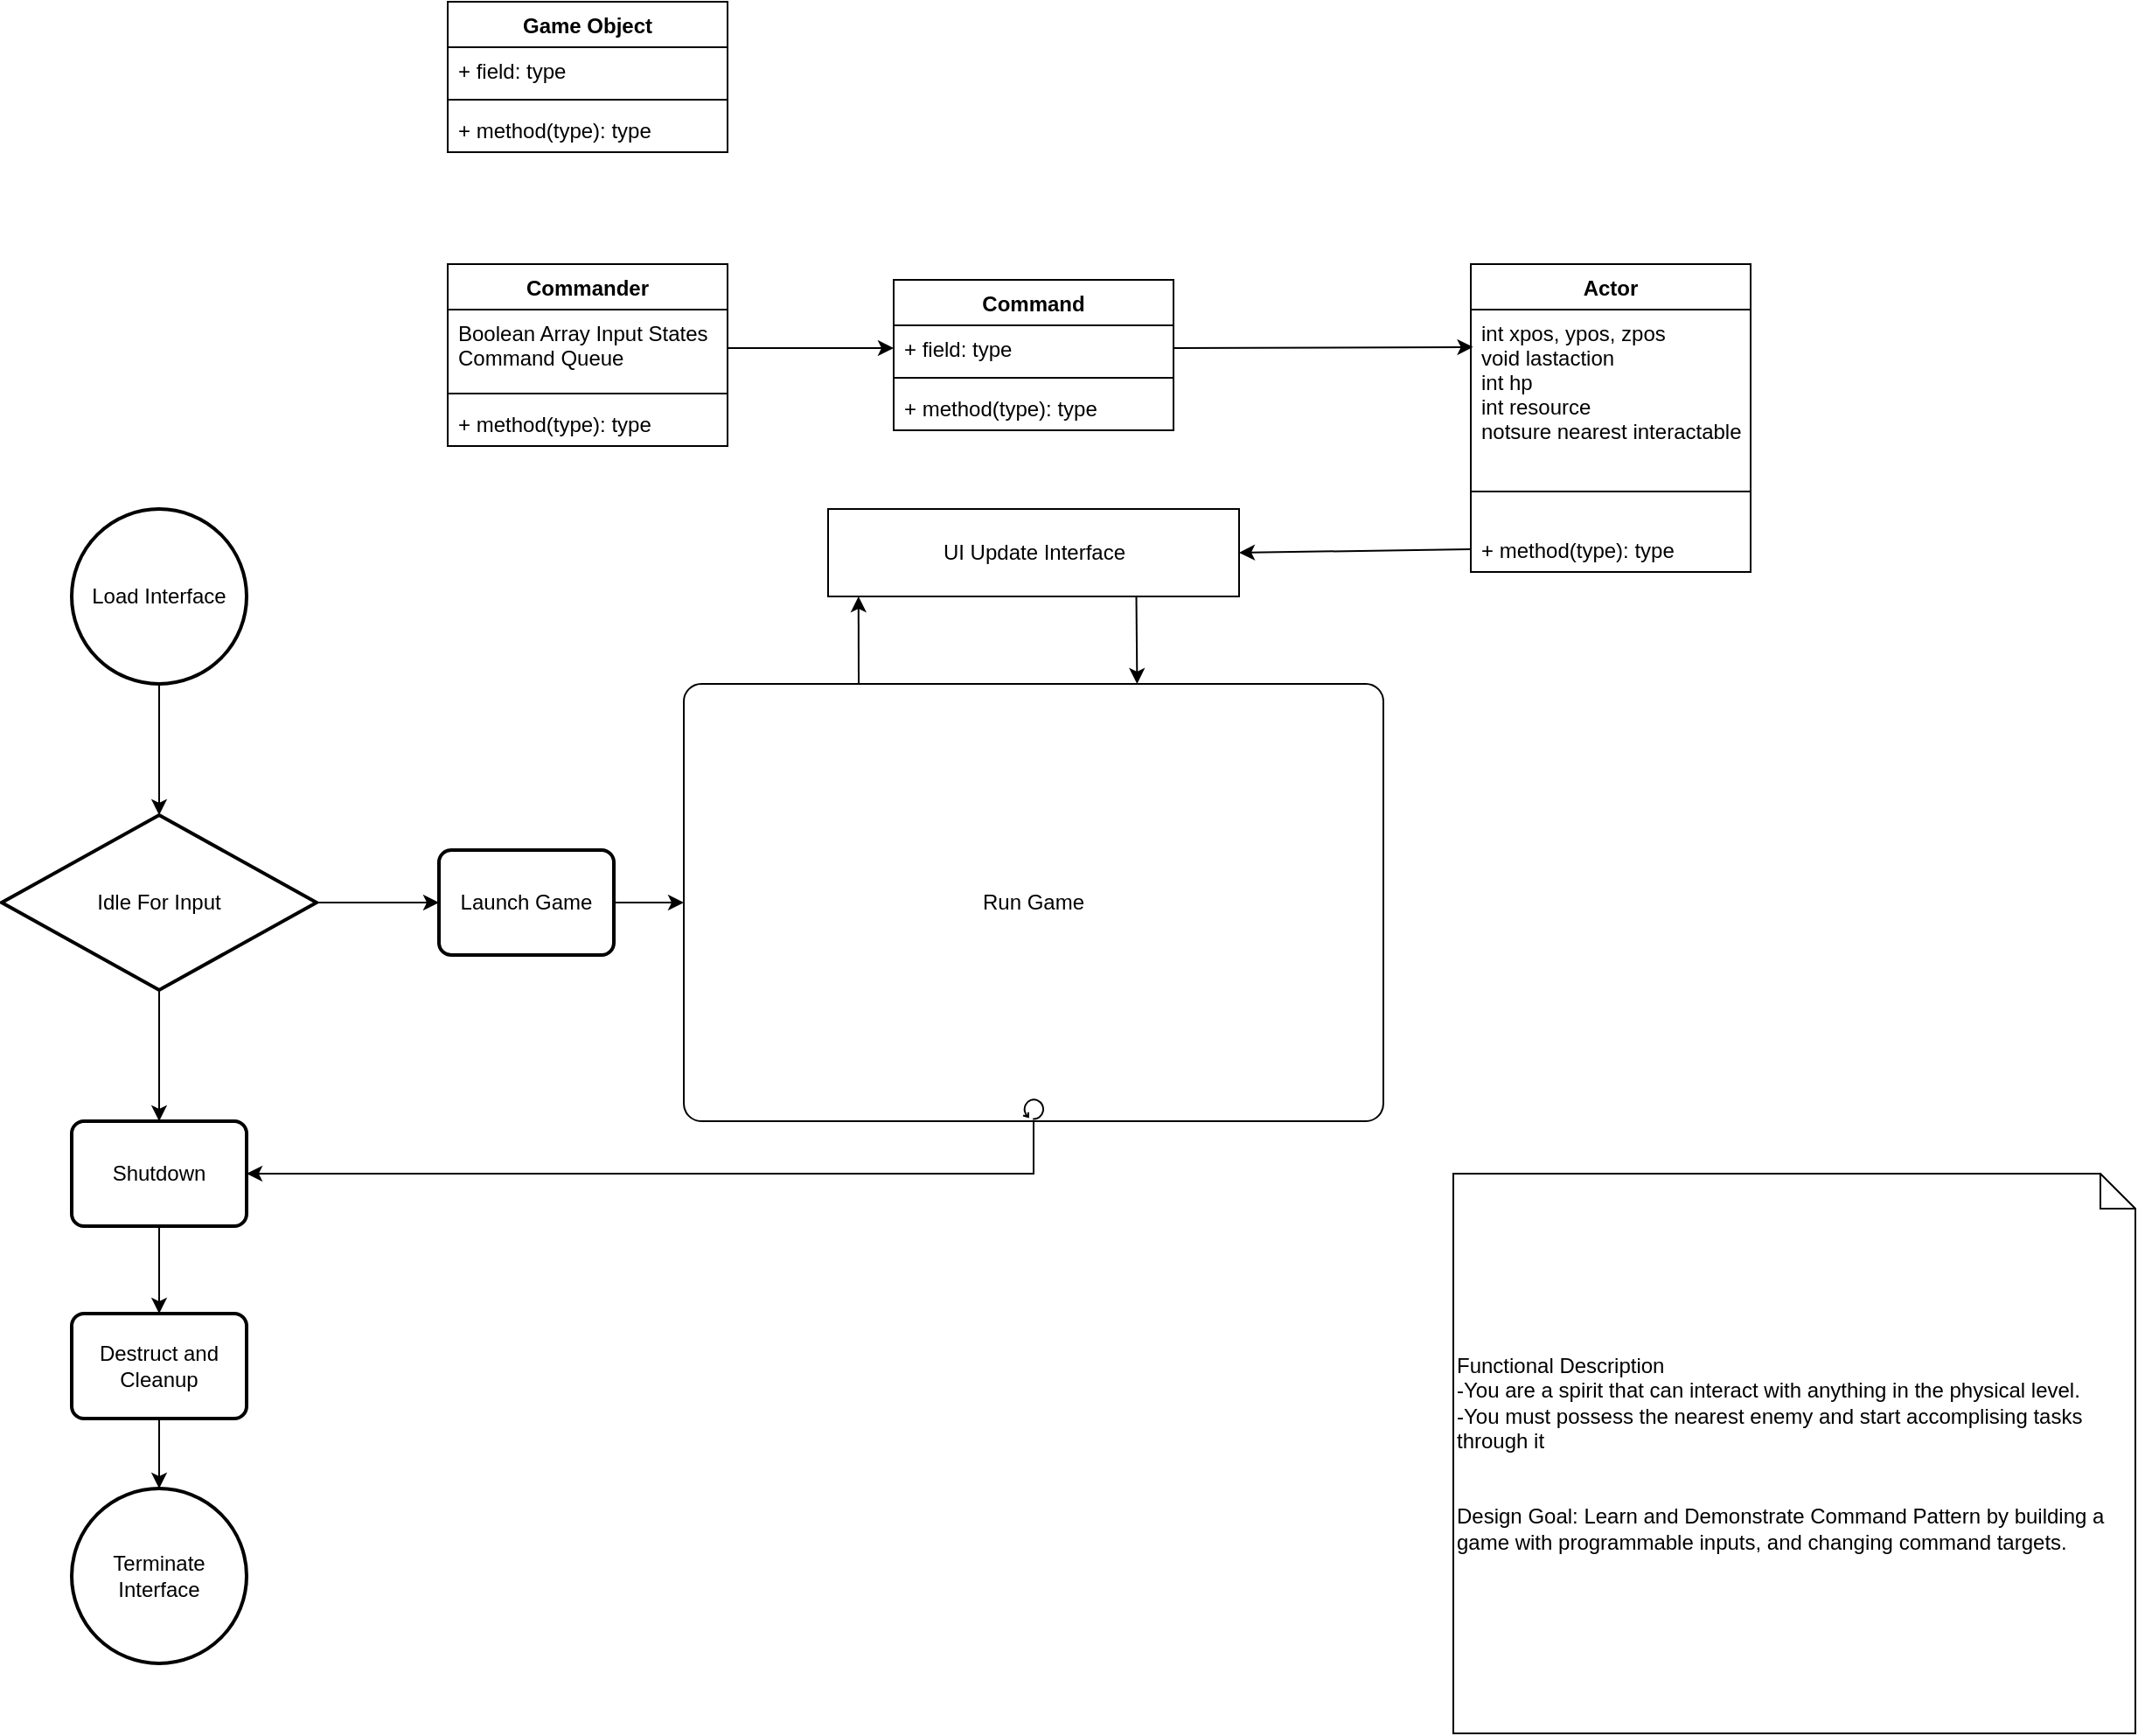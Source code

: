<mxfile version="20.8.13" type="github">
  <diagram name="Page-1" id="LvcB6Pjcbwkj9FNMDOMA">
    <mxGraphModel dx="1687" dy="927" grid="1" gridSize="10" guides="1" tooltips="1" connect="1" arrows="1" fold="1" page="1" pageScale="1" pageWidth="850" pageHeight="1100" math="0" shadow="0">
      <root>
        <mxCell id="0" />
        <mxCell id="1" parent="0" />
        <mxCell id="Gg93eP_xWen70Pev6tqE-1" value="Game Object" style="swimlane;fontStyle=1;align=center;verticalAlign=top;childLayout=stackLayout;horizontal=1;startSize=26;horizontalStack=0;resizeParent=1;resizeParentMax=0;resizeLast=0;collapsible=1;marginBottom=0;" vertex="1" parent="1">
          <mxGeometry x="345" y="70" width="160" height="86" as="geometry" />
        </mxCell>
        <mxCell id="Gg93eP_xWen70Pev6tqE-2" value="+ field: type" style="text;strokeColor=none;fillColor=none;align=left;verticalAlign=top;spacingLeft=4;spacingRight=4;overflow=hidden;rotatable=0;points=[[0,0.5],[1,0.5]];portConstraint=eastwest;" vertex="1" parent="Gg93eP_xWen70Pev6tqE-1">
          <mxGeometry y="26" width="160" height="26" as="geometry" />
        </mxCell>
        <mxCell id="Gg93eP_xWen70Pev6tqE-3" value="" style="line;strokeWidth=1;fillColor=none;align=left;verticalAlign=middle;spacingTop=-1;spacingLeft=3;spacingRight=3;rotatable=0;labelPosition=right;points=[];portConstraint=eastwest;strokeColor=inherit;" vertex="1" parent="Gg93eP_xWen70Pev6tqE-1">
          <mxGeometry y="52" width="160" height="8" as="geometry" />
        </mxCell>
        <mxCell id="Gg93eP_xWen70Pev6tqE-4" value="+ method(type): type" style="text;strokeColor=none;fillColor=none;align=left;verticalAlign=top;spacingLeft=4;spacingRight=4;overflow=hidden;rotatable=0;points=[[0,0.5],[1,0.5]];portConstraint=eastwest;" vertex="1" parent="Gg93eP_xWen70Pev6tqE-1">
          <mxGeometry y="60" width="160" height="26" as="geometry" />
        </mxCell>
        <mxCell id="Gg93eP_xWen70Pev6tqE-5" value="Commander" style="swimlane;fontStyle=1;align=center;verticalAlign=top;childLayout=stackLayout;horizontal=1;startSize=26;horizontalStack=0;resizeParent=1;resizeParentMax=0;resizeLast=0;collapsible=1;marginBottom=0;" vertex="1" parent="1">
          <mxGeometry x="345" y="220" width="160" height="104" as="geometry" />
        </mxCell>
        <mxCell id="Gg93eP_xWen70Pev6tqE-6" value="Boolean Array Input States&#xa;Command Queue" style="text;strokeColor=none;fillColor=none;align=left;verticalAlign=top;spacingLeft=4;spacingRight=4;overflow=hidden;rotatable=0;points=[[0,0.5],[1,0.5]];portConstraint=eastwest;" vertex="1" parent="Gg93eP_xWen70Pev6tqE-5">
          <mxGeometry y="26" width="160" height="44" as="geometry" />
        </mxCell>
        <mxCell id="Gg93eP_xWen70Pev6tqE-7" value="" style="line;strokeWidth=1;fillColor=none;align=left;verticalAlign=middle;spacingTop=-1;spacingLeft=3;spacingRight=3;rotatable=0;labelPosition=right;points=[];portConstraint=eastwest;strokeColor=inherit;" vertex="1" parent="Gg93eP_xWen70Pev6tqE-5">
          <mxGeometry y="70" width="160" height="8" as="geometry" />
        </mxCell>
        <mxCell id="Gg93eP_xWen70Pev6tqE-8" value="+ method(type): type" style="text;strokeColor=none;fillColor=none;align=left;verticalAlign=top;spacingLeft=4;spacingRight=4;overflow=hidden;rotatable=0;points=[[0,0.5],[1,0.5]];portConstraint=eastwest;" vertex="1" parent="Gg93eP_xWen70Pev6tqE-5">
          <mxGeometry y="78" width="160" height="26" as="geometry" />
        </mxCell>
        <mxCell id="Gg93eP_xWen70Pev6tqE-9" value="Command" style="swimlane;fontStyle=1;align=center;verticalAlign=top;childLayout=stackLayout;horizontal=1;startSize=26;horizontalStack=0;resizeParent=1;resizeParentMax=0;resizeLast=0;collapsible=1;marginBottom=0;" vertex="1" parent="1">
          <mxGeometry x="600" y="229" width="160" height="86" as="geometry" />
        </mxCell>
        <mxCell id="Gg93eP_xWen70Pev6tqE-10" value="+ field: type" style="text;strokeColor=none;fillColor=none;align=left;verticalAlign=top;spacingLeft=4;spacingRight=4;overflow=hidden;rotatable=0;points=[[0,0.5],[1,0.5]];portConstraint=eastwest;" vertex="1" parent="Gg93eP_xWen70Pev6tqE-9">
          <mxGeometry y="26" width="160" height="26" as="geometry" />
        </mxCell>
        <mxCell id="Gg93eP_xWen70Pev6tqE-11" value="" style="line;strokeWidth=1;fillColor=none;align=left;verticalAlign=middle;spacingTop=-1;spacingLeft=3;spacingRight=3;rotatable=0;labelPosition=right;points=[];portConstraint=eastwest;strokeColor=inherit;" vertex="1" parent="Gg93eP_xWen70Pev6tqE-9">
          <mxGeometry y="52" width="160" height="8" as="geometry" />
        </mxCell>
        <mxCell id="Gg93eP_xWen70Pev6tqE-12" value="+ method(type): type" style="text;strokeColor=none;fillColor=none;align=left;verticalAlign=top;spacingLeft=4;spacingRight=4;overflow=hidden;rotatable=0;points=[[0,0.5],[1,0.5]];portConstraint=eastwest;" vertex="1" parent="Gg93eP_xWen70Pev6tqE-9">
          <mxGeometry y="60" width="160" height="26" as="geometry" />
        </mxCell>
        <mxCell id="Gg93eP_xWen70Pev6tqE-13" value="Actor" style="swimlane;fontStyle=1;align=center;verticalAlign=top;childLayout=stackLayout;horizontal=1;startSize=26;horizontalStack=0;resizeParent=1;resizeParentMax=0;resizeLast=0;collapsible=1;marginBottom=0;" vertex="1" parent="1">
          <mxGeometry x="930" y="220" width="160" height="176" as="geometry" />
        </mxCell>
        <mxCell id="Gg93eP_xWen70Pev6tqE-14" value="int xpos, ypos, zpos&#xa;void lastaction&#xa;int hp&#xa;int resource&#xa;notsure nearest interactable Object" style="text;strokeColor=none;fillColor=none;align=left;verticalAlign=top;spacingLeft=4;spacingRight=4;overflow=hidden;rotatable=0;points=[[0,0.5],[1,0.5]];portConstraint=eastwest;" vertex="1" parent="Gg93eP_xWen70Pev6tqE-13">
          <mxGeometry y="26" width="160" height="84" as="geometry" />
        </mxCell>
        <mxCell id="Gg93eP_xWen70Pev6tqE-15" value="" style="line;strokeWidth=1;fillColor=none;align=left;verticalAlign=middle;spacingTop=-1;spacingLeft=3;spacingRight=3;rotatable=0;labelPosition=right;points=[];portConstraint=eastwest;strokeColor=inherit;" vertex="1" parent="Gg93eP_xWen70Pev6tqE-13">
          <mxGeometry y="110" width="160" height="40" as="geometry" />
        </mxCell>
        <mxCell id="Gg93eP_xWen70Pev6tqE-16" value="+ method(type): type" style="text;strokeColor=none;fillColor=none;align=left;verticalAlign=top;spacingLeft=4;spacingRight=4;overflow=hidden;rotatable=0;points=[[0,0.5],[1,0.5]];portConstraint=eastwest;" vertex="1" parent="Gg93eP_xWen70Pev6tqE-13">
          <mxGeometry y="150" width="160" height="26" as="geometry" />
        </mxCell>
        <mxCell id="Gg93eP_xWen70Pev6tqE-42" style="edgeStyle=none;rounded=0;orthogonalLoop=1;jettySize=auto;html=1;exitX=0.5;exitY=1;exitDx=0;exitDy=0;exitPerimeter=0;entryX=0.5;entryY=0;entryDx=0;entryDy=0;entryPerimeter=0;" edge="1" parent="1" source="Gg93eP_xWen70Pev6tqE-17" target="Gg93eP_xWen70Pev6tqE-38">
          <mxGeometry relative="1" as="geometry" />
        </mxCell>
        <mxCell id="Gg93eP_xWen70Pev6tqE-17" value="Load Interface" style="strokeWidth=2;html=1;shape=mxgraph.flowchart.start_2;whiteSpace=wrap;" vertex="1" parent="1">
          <mxGeometry x="130" y="360" width="100" height="100" as="geometry" />
        </mxCell>
        <mxCell id="Gg93eP_xWen70Pev6tqE-46" style="edgeStyle=none;rounded=0;orthogonalLoop=1;jettySize=auto;html=1;exitX=0.5;exitY=1;exitDx=0;exitDy=0;entryX=0.5;entryY=0;entryDx=0;entryDy=0;" edge="1" parent="1" source="Gg93eP_xWen70Pev6tqE-20" target="Gg93eP_xWen70Pev6tqE-39">
          <mxGeometry relative="1" as="geometry" />
        </mxCell>
        <mxCell id="Gg93eP_xWen70Pev6tqE-20" value="Shutdown" style="rounded=1;whiteSpace=wrap;html=1;absoluteArcSize=1;arcSize=14;strokeWidth=2;" vertex="1" parent="1">
          <mxGeometry x="130" y="710" width="100" height="60" as="geometry" />
        </mxCell>
        <mxCell id="Gg93eP_xWen70Pev6tqE-48" style="edgeStyle=none;rounded=0;orthogonalLoop=1;jettySize=auto;html=1;exitX=1;exitY=0.5;exitDx=0;exitDy=0;entryX=0;entryY=0.5;entryDx=0;entryDy=0;entryPerimeter=0;" edge="1" parent="1" source="Gg93eP_xWen70Pev6tqE-21" target="Gg93eP_xWen70Pev6tqE-31">
          <mxGeometry relative="1" as="geometry" />
        </mxCell>
        <mxCell id="Gg93eP_xWen70Pev6tqE-21" value="Launch Game" style="rounded=1;whiteSpace=wrap;html=1;absoluteArcSize=1;arcSize=14;strokeWidth=2;" vertex="1" parent="1">
          <mxGeometry x="340" y="555" width="100" height="60" as="geometry" />
        </mxCell>
        <mxCell id="Gg93eP_xWen70Pev6tqE-45" style="edgeStyle=none;rounded=0;orthogonalLoop=1;jettySize=auto;html=1;exitX=0.5;exitY=1;exitDx=0;exitDy=0;exitPerimeter=0;entryX=1;entryY=0.5;entryDx=0;entryDy=0;" edge="1" parent="1" source="Gg93eP_xWen70Pev6tqE-31" target="Gg93eP_xWen70Pev6tqE-20">
          <mxGeometry relative="1" as="geometry">
            <mxPoint x="680" y="760" as="targetPoint" />
            <Array as="points">
              <mxPoint x="680" y="740" />
            </Array>
          </mxGeometry>
        </mxCell>
        <mxCell id="Gg93eP_xWen70Pev6tqE-50" style="edgeStyle=none;rounded=0;orthogonalLoop=1;jettySize=auto;html=1;exitX=0.25;exitY=0;exitDx=0;exitDy=0;exitPerimeter=0;entryX=0.074;entryY=1;entryDx=0;entryDy=0;entryPerimeter=0;" edge="1" parent="1" source="Gg93eP_xWen70Pev6tqE-31" target="Gg93eP_xWen70Pev6tqE-32">
          <mxGeometry relative="1" as="geometry" />
        </mxCell>
        <mxCell id="Gg93eP_xWen70Pev6tqE-31" value="Run Game" style="points=[[0.25,0,0],[0.5,0,0],[0.75,0,0],[1,0.25,0],[1,0.5,0],[1,0.75,0],[0.75,1,0],[0.5,1,0],[0.25,1,0],[0,0.75,0],[0,0.5,0],[0,0.25,0]];shape=mxgraph.bpmn.task;whiteSpace=wrap;rectStyle=rounded;size=10;html=1;taskMarker=abstract;isLoopStandard=1;" vertex="1" parent="1">
          <mxGeometry x="480" y="460" width="400" height="250" as="geometry" />
        </mxCell>
        <mxCell id="Gg93eP_xWen70Pev6tqE-51" style="edgeStyle=none;rounded=0;orthogonalLoop=1;jettySize=auto;html=1;exitX=0.75;exitY=1;exitDx=0;exitDy=0;entryX=0.648;entryY=0;entryDx=0;entryDy=0;entryPerimeter=0;" edge="1" parent="1" source="Gg93eP_xWen70Pev6tqE-32" target="Gg93eP_xWen70Pev6tqE-31">
          <mxGeometry relative="1" as="geometry" />
        </mxCell>
        <mxCell id="Gg93eP_xWen70Pev6tqE-32" value="UI Update Interface" style="html=1;" vertex="1" parent="1">
          <mxGeometry x="562.5" y="360" width="235" height="50" as="geometry" />
        </mxCell>
        <mxCell id="Gg93eP_xWen70Pev6tqE-43" style="edgeStyle=none;rounded=0;orthogonalLoop=1;jettySize=auto;html=1;exitX=1;exitY=0.5;exitDx=0;exitDy=0;exitPerimeter=0;entryX=0;entryY=0.5;entryDx=0;entryDy=0;" edge="1" parent="1" source="Gg93eP_xWen70Pev6tqE-38" target="Gg93eP_xWen70Pev6tqE-21">
          <mxGeometry relative="1" as="geometry" />
        </mxCell>
        <mxCell id="Gg93eP_xWen70Pev6tqE-44" style="edgeStyle=none;rounded=0;orthogonalLoop=1;jettySize=auto;html=1;exitX=0.5;exitY=1;exitDx=0;exitDy=0;exitPerimeter=0;entryX=0.5;entryY=0;entryDx=0;entryDy=0;" edge="1" parent="1" source="Gg93eP_xWen70Pev6tqE-38" target="Gg93eP_xWen70Pev6tqE-20">
          <mxGeometry relative="1" as="geometry" />
        </mxCell>
        <mxCell id="Gg93eP_xWen70Pev6tqE-38" value="Idle For Input" style="strokeWidth=2;html=1;shape=mxgraph.flowchart.decision;whiteSpace=wrap;" vertex="1" parent="1">
          <mxGeometry x="90" y="535" width="180" height="100" as="geometry" />
        </mxCell>
        <mxCell id="Gg93eP_xWen70Pev6tqE-47" style="edgeStyle=none;rounded=0;orthogonalLoop=1;jettySize=auto;html=1;exitX=0.5;exitY=1;exitDx=0;exitDy=0;entryX=0.5;entryY=0;entryDx=0;entryDy=0;entryPerimeter=0;" edge="1" parent="1" source="Gg93eP_xWen70Pev6tqE-39" target="Gg93eP_xWen70Pev6tqE-41">
          <mxGeometry relative="1" as="geometry" />
        </mxCell>
        <mxCell id="Gg93eP_xWen70Pev6tqE-39" value="Destruct and Cleanup" style="rounded=1;whiteSpace=wrap;html=1;absoluteArcSize=1;arcSize=14;strokeWidth=2;" vertex="1" parent="1">
          <mxGeometry x="130" y="820" width="100" height="60" as="geometry" />
        </mxCell>
        <mxCell id="Gg93eP_xWen70Pev6tqE-41" value="Terminate Interface" style="strokeWidth=2;html=1;shape=mxgraph.flowchart.start_2;whiteSpace=wrap;" vertex="1" parent="1">
          <mxGeometry x="130" y="920" width="100" height="100" as="geometry" />
        </mxCell>
        <mxCell id="Gg93eP_xWen70Pev6tqE-53" style="edgeStyle=none;rounded=0;orthogonalLoop=1;jettySize=auto;html=1;exitX=1;exitY=0.5;exitDx=0;exitDy=0;" edge="1" parent="1" source="Gg93eP_xWen70Pev6tqE-6" target="Gg93eP_xWen70Pev6tqE-10">
          <mxGeometry relative="1" as="geometry" />
        </mxCell>
        <mxCell id="Gg93eP_xWen70Pev6tqE-54" style="edgeStyle=none;rounded=0;orthogonalLoop=1;jettySize=auto;html=1;exitX=1;exitY=0.5;exitDx=0;exitDy=0;entryX=0.008;entryY=0.255;entryDx=0;entryDy=0;entryPerimeter=0;" edge="1" parent="1" source="Gg93eP_xWen70Pev6tqE-10" target="Gg93eP_xWen70Pev6tqE-14">
          <mxGeometry relative="1" as="geometry" />
        </mxCell>
        <mxCell id="Gg93eP_xWen70Pev6tqE-55" style="edgeStyle=none;rounded=0;orthogonalLoop=1;jettySize=auto;html=1;exitX=0;exitY=0.5;exitDx=0;exitDy=0;entryX=1;entryY=0.5;entryDx=0;entryDy=0;" edge="1" parent="1" source="Gg93eP_xWen70Pev6tqE-16" target="Gg93eP_xWen70Pev6tqE-32">
          <mxGeometry relative="1" as="geometry" />
        </mxCell>
        <mxCell id="Gg93eP_xWen70Pev6tqE-70" value="Functional Description&lt;br&gt;-You are a spirit that can interact with anything in the physical level.&lt;br&gt;-You must possess the nearest enemy and start accomplising tasks through it&lt;br&gt;&lt;br&gt;&lt;br&gt;Design Goal: Learn and Demonstrate Command Pattern by building a game with programmable inputs, and changing command targets." style="shape=note;size=20;whiteSpace=wrap;html=1;align=left;" vertex="1" parent="1">
          <mxGeometry x="920" y="740" width="390" height="320" as="geometry" />
        </mxCell>
      </root>
    </mxGraphModel>
  </diagram>
</mxfile>
